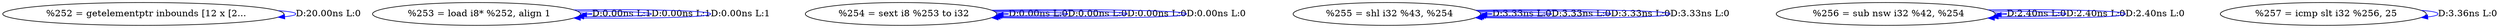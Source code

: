 digraph {
Node0x307b140[label="  %252 = getelementptr inbounds [12 x [2..."];
Node0x307b140 -> Node0x307b140[label="D:20.00ns L:0",color=blue];
Node0x307b220[label="  %253 = load i8* %252, align 1"];
Node0x307b220 -> Node0x307b220[label="D:0.00ns L:1",color=blue];
Node0x307b220 -> Node0x307b220[label="D:0.00ns L:1",color=blue];
Node0x307b220 -> Node0x307b220[label="D:0.00ns L:1",color=blue];
Node0x307b300[label="  %254 = sext i8 %253 to i32"];
Node0x307b300 -> Node0x307b300[label="D:0.00ns L:0",color=blue];
Node0x307b300 -> Node0x307b300[label="D:0.00ns L:0",color=blue];
Node0x307b300 -> Node0x307b300[label="D:0.00ns L:0",color=blue];
Node0x307b300 -> Node0x307b300[label="D:0.00ns L:0",color=blue];
Node0x307b3e0[label="  %255 = shl i32 %43, %254"];
Node0x307b3e0 -> Node0x307b3e0[label="D:3.33ns L:0",color=blue];
Node0x307b3e0 -> Node0x307b3e0[label="D:3.33ns L:0",color=blue];
Node0x307b3e0 -> Node0x307b3e0[label="D:3.33ns L:0",color=blue];
Node0x307b3e0 -> Node0x307b3e0[label="D:3.33ns L:0",color=blue];
Node0x307b5a0[label="  %256 = sub nsw i32 %42, %254"];
Node0x307b5a0 -> Node0x307b5a0[label="D:2.40ns L:0",color=blue];
Node0x307b5a0 -> Node0x307b5a0[label="D:2.40ns L:0",color=blue];
Node0x307b5a0 -> Node0x307b5a0[label="D:2.40ns L:0",color=blue];
Node0x307b760[label="  %257 = icmp slt i32 %256, 25"];
Node0x307b760 -> Node0x307b760[label="D:3.36ns L:0",color=blue];
}
